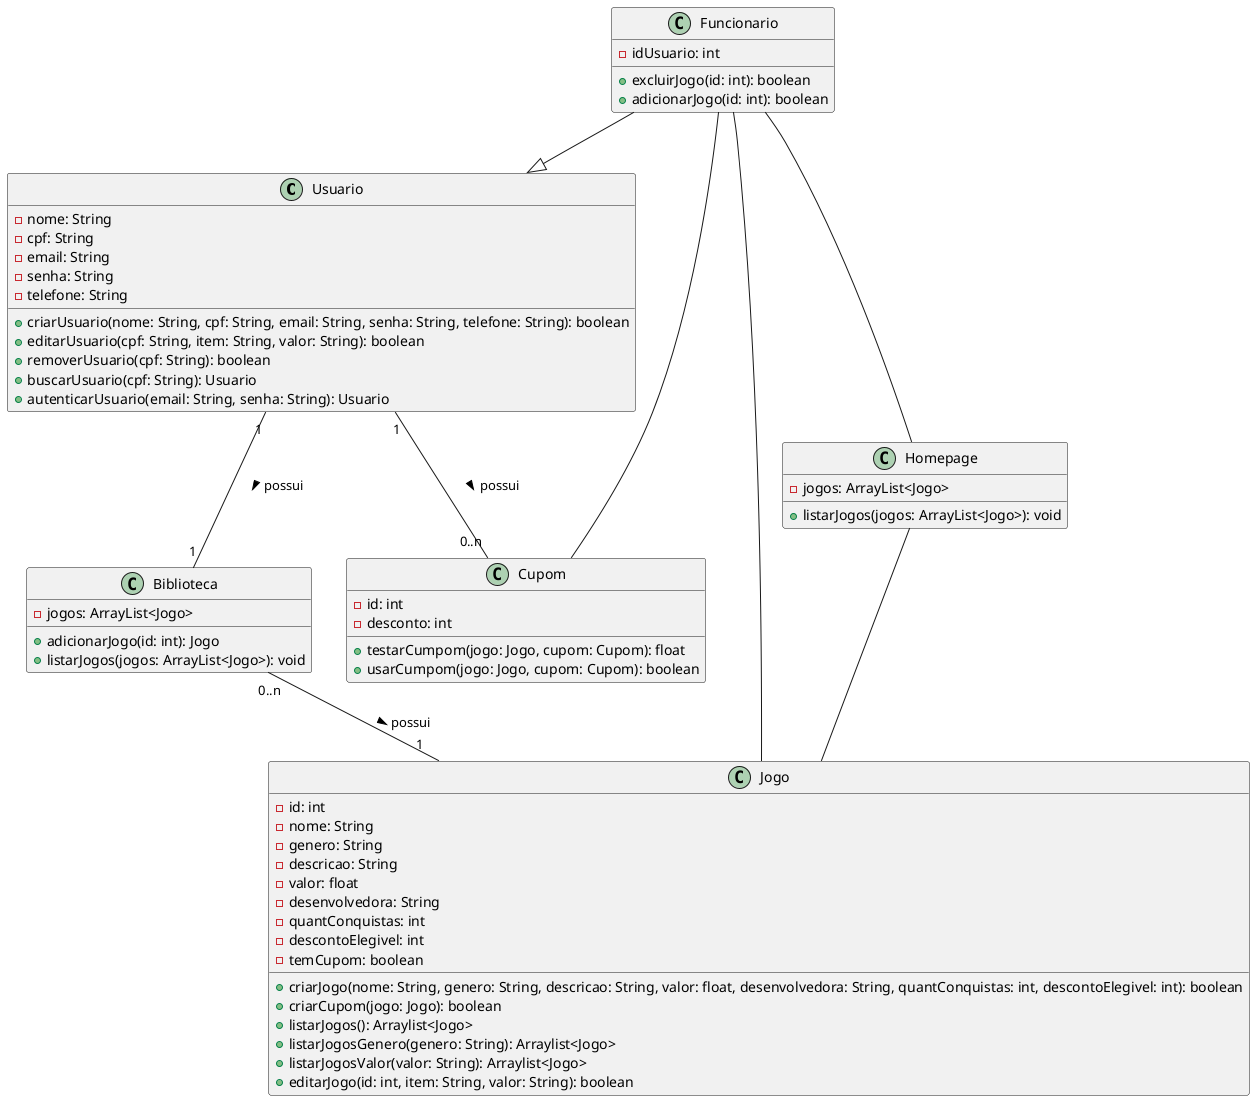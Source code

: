 @startuml "Diagrama de Classes"

    class Usuario{
        -nome: String
        -cpf: String
        -email: String
        -senha: String
        -telefone: String

        +criarUsuario(nome: String, cpf: String, email: String, senha: String, telefone: String): boolean
        +editarUsuario(cpf: String, item: String, valor: String): boolean
        +removerUsuario(cpf: String): boolean
        +buscarUsuario(cpf: String): Usuario
        +autenticarUsuario(email: String, senha: String): Usuario
    }

    class Funcionario{
        -idUsuario: int

        +excluirJogo(id: int): boolean
        +adicionarJogo(id: int): boolean
    }

    Funcionario --|> Usuario

    Funcionario -- Jogo

    Funcionario -- Cupom

    class Jogo{
        -id: int
        -nome: String
        -genero: String
        -descricao: String
        -valor: float
        -desenvolvedora: String
        -quantConquistas: int
        -descontoElegivel: int
        -temCupom: boolean

        +criarJogo(nome: String, genero: String, descricao: String, valor: float, desenvolvedora: String, quantConquistas: int, descontoElegivel: int): boolean
        +criarCupom(jogo: Jogo): boolean
        +listarJogos(): Arraylist<Jogo>
        +listarJogosGenero(genero: String): Arraylist<Jogo>
        +listarJogosValor(valor: String): Arraylist<Jogo>
        +editarJogo(id: int, item: String, valor: String): boolean

    }

    ' Usuario "1" --> "0..n" Jogo: possui >

    class Cupom{
        -id: int
        -desconto: int

        +testarCumpom(jogo: Jogo, cupom: Cupom): float
        +usarCumpom(jogo: Jogo, cupom: Cupom): boolean
    }

    Usuario "1" -- "0..n" Cupom: possui >

    class Biblioteca{
        -jogos: ArrayList<Jogo>

        +adicionarJogo(id: int): Jogo
        +listarJogos(jogos: ArrayList<Jogo>): void
    }

    Usuario "1" -- "1" Biblioteca: possui >

    Biblioteca "0..n" -- "1" Jogo: possui >

    class Homepage{
        -jogos: ArrayList<Jogo>

        +listarJogos(jogos: ArrayList<Jogo>): void
    }

    Homepage -- Jogo

    Funcionario -- Homepage

@enduml